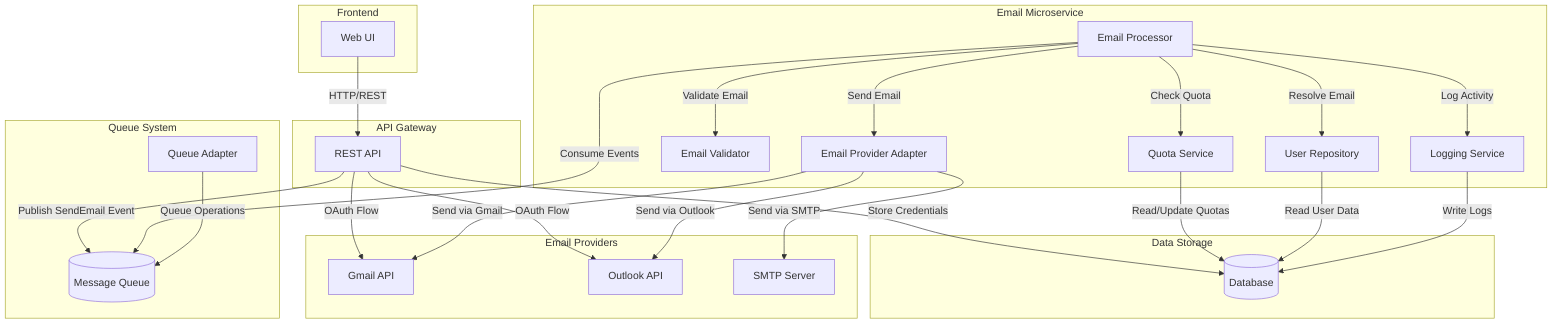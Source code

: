 graph TD
    subgraph Frontend
        UI[Web UI]
    end
    
    subgraph API Gateway
        API[REST API]
    end
    
    subgraph "Queue System"
        QA[Queue Adapter]
        Q[(Message Queue)]
    end
    
    subgraph "Email Microservice"
        EP[Email Processor]
        QS[Quota Service]
        EV[Email Validator]
        UR[User Repository]
        EPA[Email Provider Adapter]
        LS[Logging Service]
    end
    
    subgraph "Data Storage"
        DB[(Database)]
    end
    
    subgraph "Email Providers"
        Gmail[Gmail API]
        Outlook[Outlook API]
        SMTP[SMTP Server]
    end
    
    UI -- "HTTP/REST" --> API
    API -- "OAuth Flow" --> Gmail
    API -- "OAuth Flow" --> Outlook
    API -- "Store Credentials" --> DB
    API -- "Publish SendEmail Event" --> Q
    
    EP -- "Consume Events" --> Q
    EP -- "Check Quota" --> QS
    EP -- "Validate Email" --> EV
    EP -- "Resolve Email" --> UR
    EP -- "Send Email" --> EPA
    EP -- "Log Activity" --> LS
    
    QS -- "Read/Update Quotas" --> DB
    UR -- "Read User Data" --> DB
    LS -- "Write Logs" --> DB
    
    EPA -- "Send via Gmail" --> Gmail
    EPA -- "Send via Outlook" --> Outlook
    EPA -- "Send via SMTP" --> SMTP
    
    QA -- "Queue Operations" --> Q